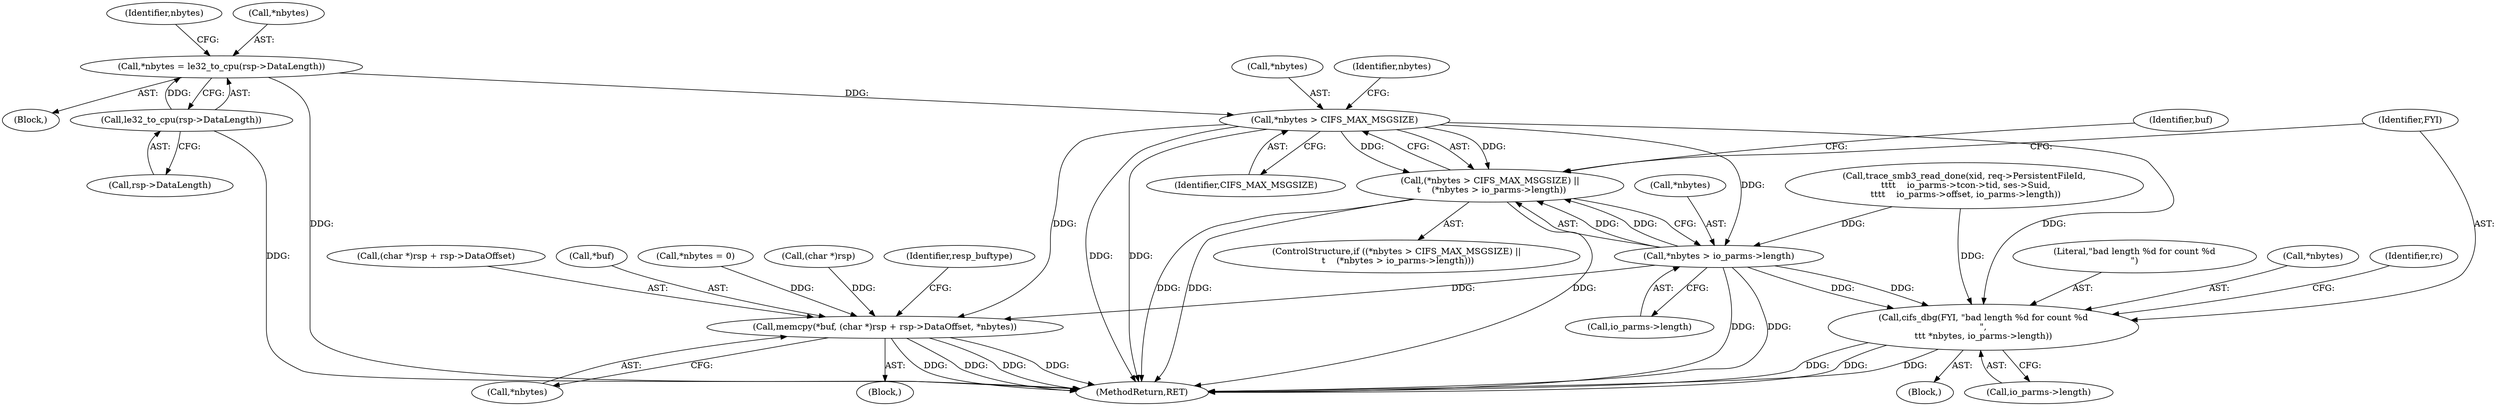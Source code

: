 digraph "0_linux_088aaf17aa79300cab14dbee2569c58cfafd7d6e@pointer" {
"1000317" [label="(Call,*nbytes > CIFS_MAX_MSGSIZE)"];
"1000308" [label="(Call,*nbytes = le32_to_cpu(rsp->DataLength))"];
"1000311" [label="(Call,le32_to_cpu(rsp->DataLength))"];
"1000316" [label="(Call,(*nbytes > CIFS_MAX_MSGSIZE) ||\n \t    (*nbytes > io_parms->length))"];
"1000321" [label="(Call,*nbytes > io_parms->length)"];
"1000328" [label="(Call,cifs_dbg(FYI, \"bad length %d for count %d\n\",\n\t\t\t *nbytes, io_parms->length))"];
"1000348" [label="(Call,memcpy(*buf, (char *)rsp + rsp->DataOffset, *nbytes))"];
"1000312" [label="(Call,rsp->DataLength)"];
"1000347" [label="(Block,)"];
"1000361" [label="(Identifier,resp_buftype)"];
"1000351" [label="(Call,(char *)rsp + rsp->DataOffset)"];
"1000318" [label="(Call,*nbytes)"];
"1000316" [label="(Call,(*nbytes > CIFS_MAX_MSGSIZE) ||\n \t    (*nbytes > io_parms->length))"];
"1000308" [label="(Call,*nbytes = le32_to_cpu(rsp->DataLength))"];
"1000289" [label="(Call,trace_smb3_read_done(xid, req->PersistentFileId,\n \t\t\t\t    io_parms->tcon->tid, ses->Suid,\n \t\t\t\t    io_parms->offset, io_parms->length))"];
"1000324" [label="(Call,io_parms->length)"];
"1000323" [label="(Identifier,nbytes)"];
"1000349" [label="(Call,*buf)"];
"1000317" [label="(Call,*nbytes > CIFS_MAX_MSGSIZE)"];
"1000329" [label="(Identifier,FYI)"];
"1000327" [label="(Block,)"];
"1000330" [label="(Literal,\"bad length %d for count %d\n\")"];
"1000340" [label="(Call,*nbytes = 0)"];
"1000396" [label="(MethodReturn,RET)"];
"1000311" [label="(Call,le32_to_cpu(rsp->DataLength))"];
"1000358" [label="(Call,*nbytes)"];
"1000331" [label="(Call,*nbytes)"];
"1000337" [label="(Identifier,rc)"];
"1000106" [label="(Block,)"];
"1000319" [label="(Identifier,nbytes)"];
"1000328" [label="(Call,cifs_dbg(FYI, \"bad length %d for count %d\n\",\n\t\t\t *nbytes, io_parms->length))"];
"1000352" [label="(Call,(char *)rsp)"];
"1000333" [label="(Call,io_parms->length)"];
"1000346" [label="(Identifier,buf)"];
"1000322" [label="(Call,*nbytes)"];
"1000315" [label="(ControlStructure,if ((*nbytes > CIFS_MAX_MSGSIZE) ||\n \t    (*nbytes > io_parms->length)))"];
"1000321" [label="(Call,*nbytes > io_parms->length)"];
"1000348" [label="(Call,memcpy(*buf, (char *)rsp + rsp->DataOffset, *nbytes))"];
"1000320" [label="(Identifier,CIFS_MAX_MSGSIZE)"];
"1000309" [label="(Call,*nbytes)"];
"1000317" -> "1000316"  [label="AST: "];
"1000317" -> "1000320"  [label="CFG: "];
"1000318" -> "1000317"  [label="AST: "];
"1000320" -> "1000317"  [label="AST: "];
"1000323" -> "1000317"  [label="CFG: "];
"1000316" -> "1000317"  [label="CFG: "];
"1000317" -> "1000396"  [label="DDG: "];
"1000317" -> "1000396"  [label="DDG: "];
"1000317" -> "1000316"  [label="DDG: "];
"1000317" -> "1000316"  [label="DDG: "];
"1000308" -> "1000317"  [label="DDG: "];
"1000317" -> "1000321"  [label="DDG: "];
"1000317" -> "1000328"  [label="DDG: "];
"1000317" -> "1000348"  [label="DDG: "];
"1000308" -> "1000106"  [label="AST: "];
"1000308" -> "1000311"  [label="CFG: "];
"1000309" -> "1000308"  [label="AST: "];
"1000311" -> "1000308"  [label="AST: "];
"1000319" -> "1000308"  [label="CFG: "];
"1000308" -> "1000396"  [label="DDG: "];
"1000311" -> "1000308"  [label="DDG: "];
"1000311" -> "1000312"  [label="CFG: "];
"1000312" -> "1000311"  [label="AST: "];
"1000311" -> "1000396"  [label="DDG: "];
"1000316" -> "1000315"  [label="AST: "];
"1000316" -> "1000321"  [label="CFG: "];
"1000321" -> "1000316"  [label="AST: "];
"1000329" -> "1000316"  [label="CFG: "];
"1000346" -> "1000316"  [label="CFG: "];
"1000316" -> "1000396"  [label="DDG: "];
"1000316" -> "1000396"  [label="DDG: "];
"1000316" -> "1000396"  [label="DDG: "];
"1000321" -> "1000316"  [label="DDG: "];
"1000321" -> "1000316"  [label="DDG: "];
"1000321" -> "1000324"  [label="CFG: "];
"1000322" -> "1000321"  [label="AST: "];
"1000324" -> "1000321"  [label="AST: "];
"1000321" -> "1000396"  [label="DDG: "];
"1000321" -> "1000396"  [label="DDG: "];
"1000289" -> "1000321"  [label="DDG: "];
"1000321" -> "1000328"  [label="DDG: "];
"1000321" -> "1000328"  [label="DDG: "];
"1000321" -> "1000348"  [label="DDG: "];
"1000328" -> "1000327"  [label="AST: "];
"1000328" -> "1000333"  [label="CFG: "];
"1000329" -> "1000328"  [label="AST: "];
"1000330" -> "1000328"  [label="AST: "];
"1000331" -> "1000328"  [label="AST: "];
"1000333" -> "1000328"  [label="AST: "];
"1000337" -> "1000328"  [label="CFG: "];
"1000328" -> "1000396"  [label="DDG: "];
"1000328" -> "1000396"  [label="DDG: "];
"1000328" -> "1000396"  [label="DDG: "];
"1000289" -> "1000328"  [label="DDG: "];
"1000348" -> "1000347"  [label="AST: "];
"1000348" -> "1000358"  [label="CFG: "];
"1000349" -> "1000348"  [label="AST: "];
"1000351" -> "1000348"  [label="AST: "];
"1000358" -> "1000348"  [label="AST: "];
"1000361" -> "1000348"  [label="CFG: "];
"1000348" -> "1000396"  [label="DDG: "];
"1000348" -> "1000396"  [label="DDG: "];
"1000348" -> "1000396"  [label="DDG: "];
"1000348" -> "1000396"  [label="DDG: "];
"1000352" -> "1000348"  [label="DDG: "];
"1000340" -> "1000348"  [label="DDG: "];
}
